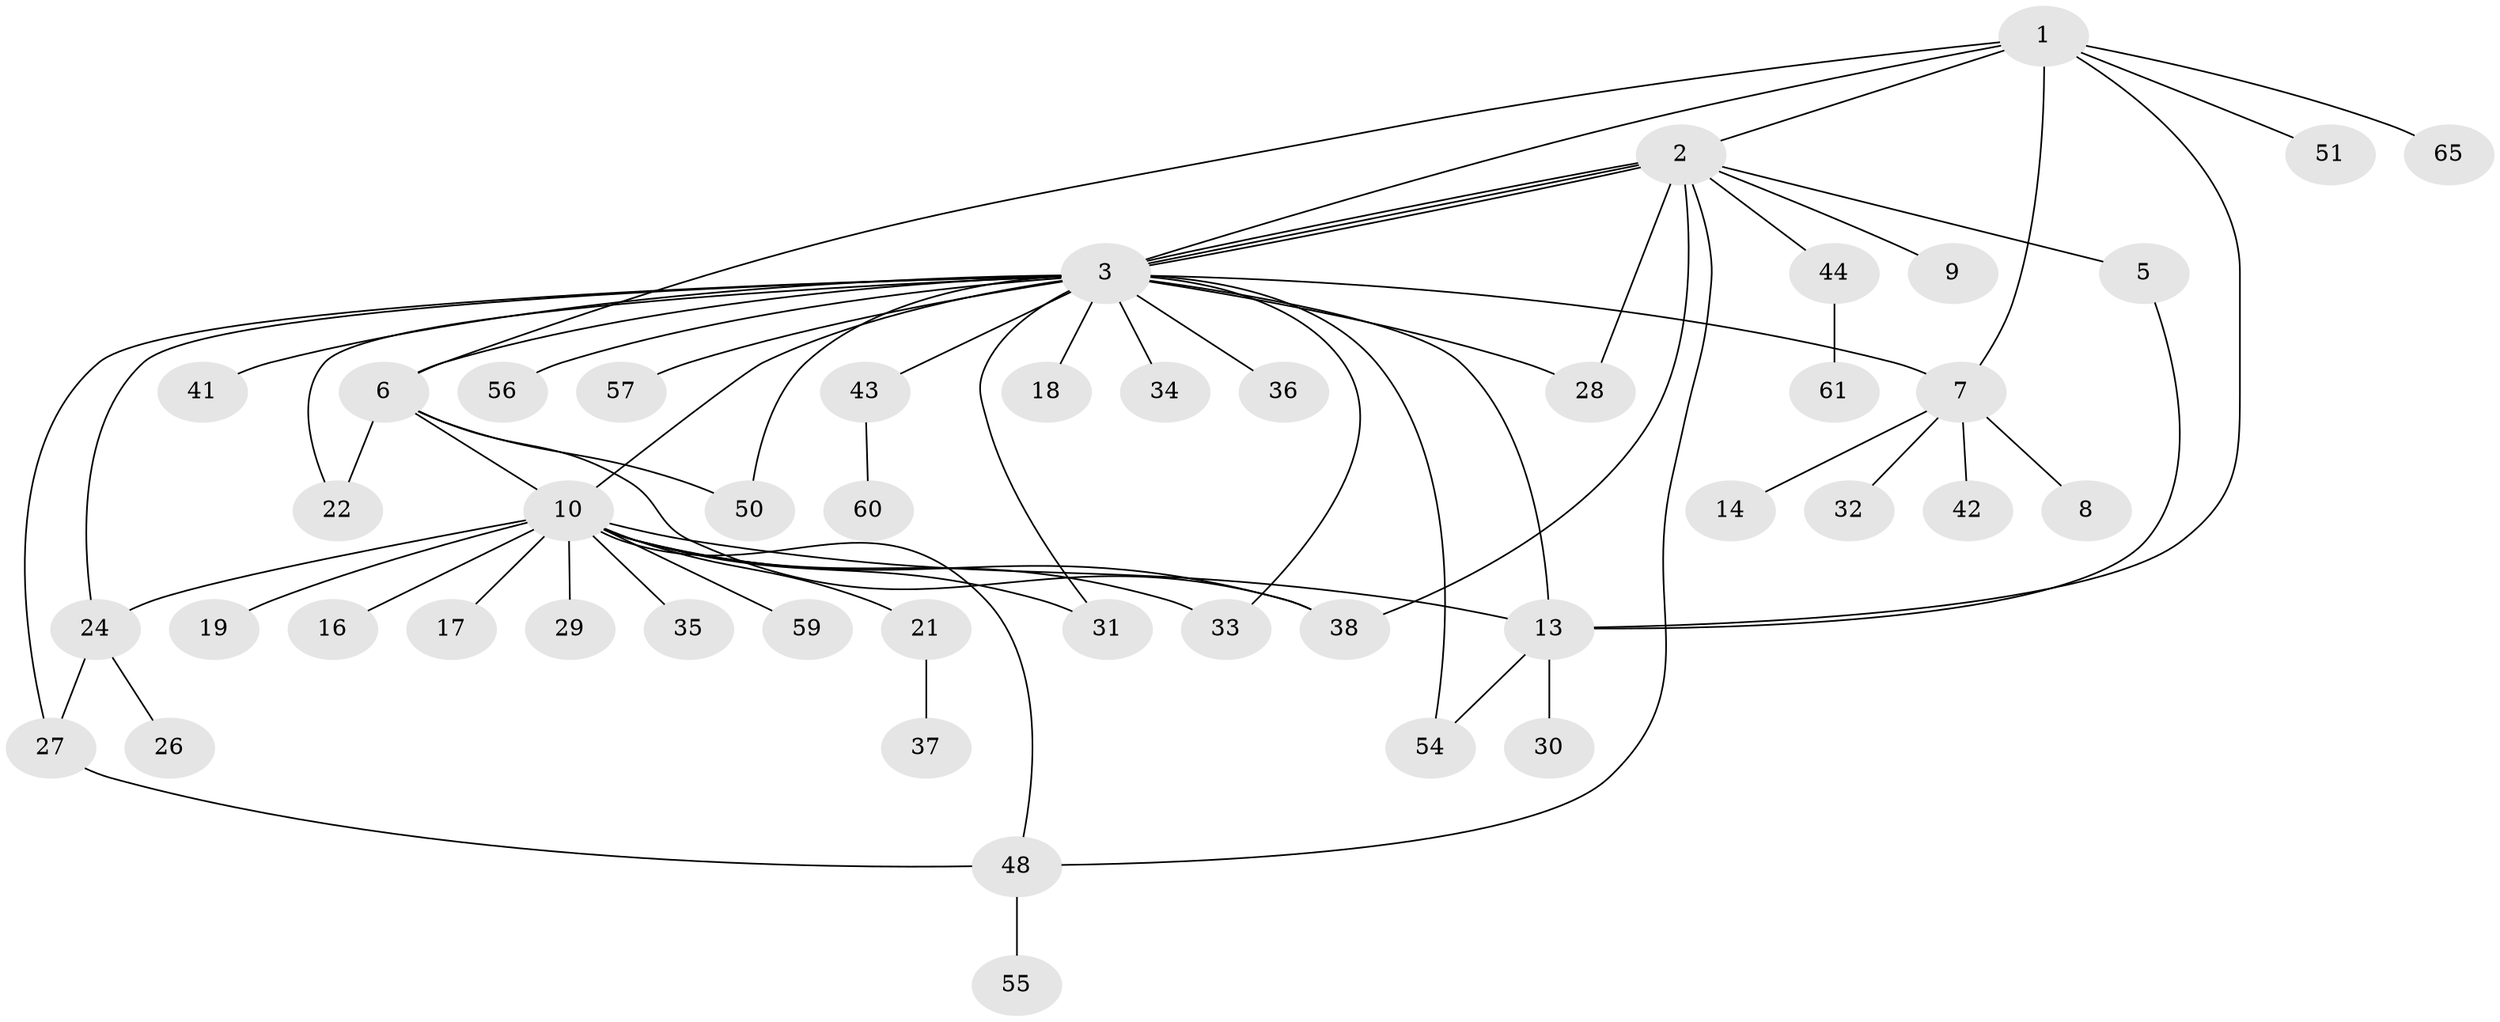 // Generated by graph-tools (version 1.1) at 2025/23/03/03/25 07:23:54]
// undirected, 46 vertices, 66 edges
graph export_dot {
graph [start="1"]
  node [color=gray90,style=filled];
  1 [super="+20"];
  2 [super="+11"];
  3 [super="+4"];
  5 [super="+23"];
  6 [super="+53"];
  7 [super="+12"];
  8 [super="+63"];
  9;
  10 [super="+15"];
  13 [super="+25"];
  14 [super="+40"];
  16;
  17;
  18;
  19 [super="+45"];
  21;
  22;
  24 [super="+64"];
  26;
  27 [super="+47"];
  28;
  29;
  30;
  31 [super="+46"];
  32;
  33;
  34;
  35;
  36;
  37 [super="+49"];
  38 [super="+39"];
  41;
  42;
  43;
  44;
  48 [super="+52"];
  50;
  51;
  54 [super="+58"];
  55;
  56;
  57 [super="+62"];
  59;
  60;
  61;
  65;
  1 -- 2;
  1 -- 7;
  1 -- 6;
  1 -- 13;
  1 -- 65;
  1 -- 3;
  1 -- 51;
  2 -- 3 [weight=2];
  2 -- 3;
  2 -- 3;
  2 -- 5;
  2 -- 9;
  2 -- 28;
  2 -- 38;
  2 -- 44;
  2 -- 48;
  3 -- 6;
  3 -- 7;
  3 -- 10;
  3 -- 13;
  3 -- 18;
  3 -- 22;
  3 -- 24;
  3 -- 28;
  3 -- 33;
  3 -- 34;
  3 -- 36;
  3 -- 41;
  3 -- 43;
  3 -- 50;
  3 -- 56;
  3 -- 57;
  3 -- 27;
  3 -- 54;
  3 -- 31;
  5 -- 13;
  6 -- 50;
  6 -- 22;
  6 -- 10;
  6 -- 38;
  7 -- 8;
  7 -- 14;
  7 -- 32;
  7 -- 42;
  10 -- 17;
  10 -- 31;
  10 -- 33;
  10 -- 35;
  10 -- 38;
  10 -- 13;
  10 -- 16;
  10 -- 19;
  10 -- 21;
  10 -- 59;
  10 -- 29;
  10 -- 48;
  10 -- 24 [weight=2];
  13 -- 30;
  13 -- 54;
  21 -- 37;
  24 -- 26;
  24 -- 27;
  27 -- 48;
  43 -- 60;
  44 -- 61;
  48 -- 55;
}
